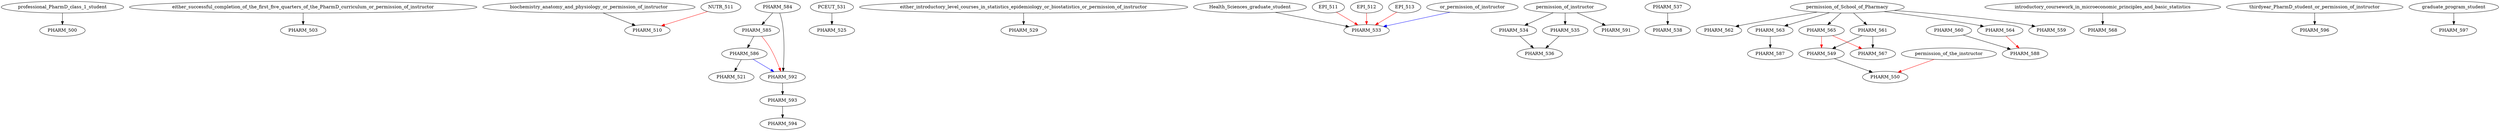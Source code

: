 digraph G {
    edge [color=black];
    professional_PharmD_class_1_student -> PHARM_500;
    edge [color=black];
    either_successful_completion_of_the_first_five_quarters_of_the_PharmD_curriculum_or_permission_of_instructor -> PHARM_503;
    edge [color=black];
    biochemistry_anatomy_and_physiology_or_permission_of_instructor -> PHARM_510;
    edge [color=red];
    NUTR_511 -> PHARM_510;
    edge [color=black];
    PHARM_586 -> PHARM_521;
    edge [color=black];
    PCEUT_531 -> PHARM_525;
    edge [color=black];
    either_introductory_level_courses_in_statistics_epidemiology_or_biostatistics_or_permission_of_instructor -> PHARM_529;
    edge [color=black];
    Health_Sciences_graduate_student -> PHARM_533;
    edge [color=red];
    EPI_511 -> PHARM_533;
    EPI_512 -> PHARM_533;
    EPI_513 -> PHARM_533;
    edge [color=blue];
    or_permission_of_instructor -> PHARM_533;
    edge [color=black];
    permission_of_instructor -> PHARM_534;
    edge [color=black];
    permission_of_instructor -> PHARM_535;
    edge [color=black];
    PHARM_534 -> PHARM_536;
    PHARM_535 -> PHARM_536;
    edge [color=black];
    PHARM_537 -> PHARM_538;
    edge [color=black];
    PHARM_561 -> PHARM_549;
    edge [color=red];
    PHARM_565 -> PHARM_549;
    edge [color=black];
    PHARM_549 -> PHARM_550;
    edge [color=red];
    permission_of_the_instructor -> PHARM_550;
    edge [color=black];
    permission_of_School_of_Pharmacy -> PHARM_559;
    edge [color=black];
    permission_of_School_of_Pharmacy -> PHARM_561;
    edge [color=black];
    permission_of_School_of_Pharmacy -> PHARM_562;
    edge [color=black];
    permission_of_School_of_Pharmacy -> PHARM_563;
    edge [color=black];
    permission_of_School_of_Pharmacy -> PHARM_564;
    edge [color=black];
    permission_of_School_of_Pharmacy -> PHARM_565;
    edge [color=black];
    PHARM_561 -> PHARM_567;
    edge [color=red];
    PHARM_565 -> PHARM_567;
    edge [color=black];
    introductory_coursework_in_microeconomic_principles_and_basic_statistics -> PHARM_568;
    edge [color=black];
    PHARM_584 -> PHARM_585;
    edge [color=black];
    PHARM_585 -> PHARM_586;
    edge [color=black];
    PHARM_563 -> PHARM_587;
    edge [color=black];
    PHARM_560 -> PHARM_588;
    edge [color=red];
    PHARM_564 -> PHARM_588;
    edge [color=black];
    permission_of_instructor -> PHARM_591;
    edge [color=black];
    PHARM_584 -> PHARM_592;
    edge [color=red];
    PHARM_585 -> PHARM_592;
    edge [color=blue];
    PHARM_586 -> PHARM_592;
    edge [color=black];
    PHARM_592 -> PHARM_593;
    edge [color=black];
    PHARM_593 -> PHARM_594;
    edge [color=black];
    thirdyear_PharmD_student_or_permission_of_instructor -> PHARM_596;
    edge [color=black];
    graduate_program_student -> PHARM_597;
}
